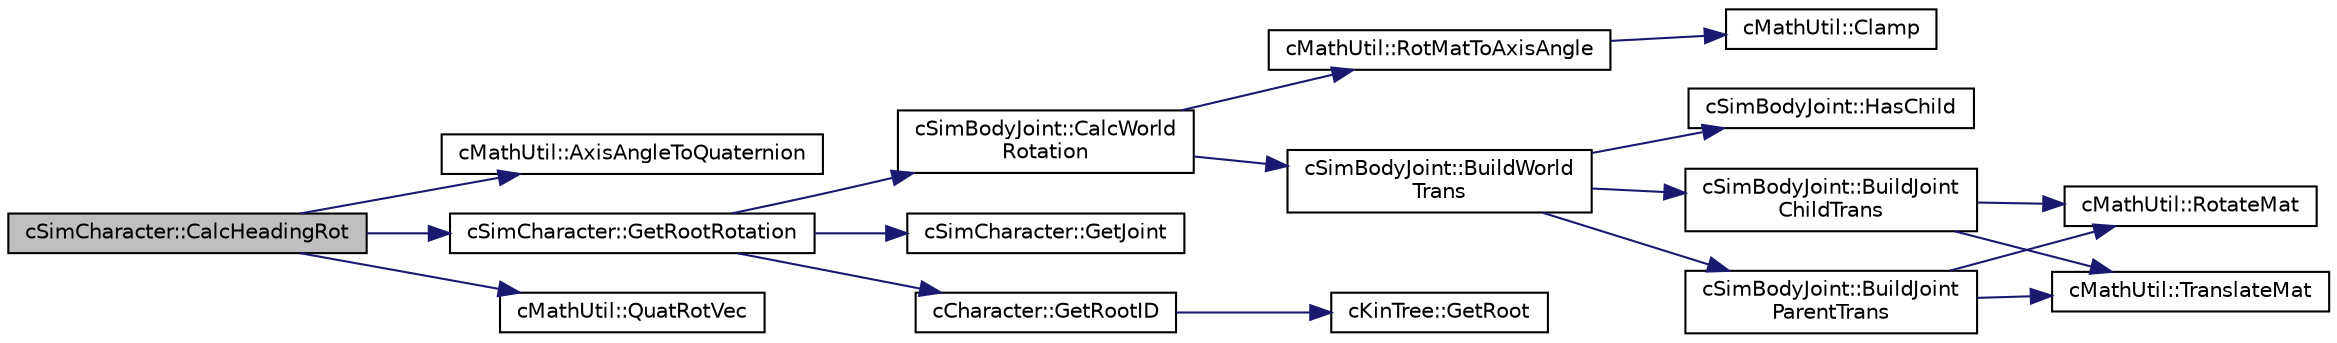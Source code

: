 digraph "cSimCharacter::CalcHeadingRot"
{
 // LATEX_PDF_SIZE
  edge [fontname="Helvetica",fontsize="10",labelfontname="Helvetica",labelfontsize="10"];
  node [fontname="Helvetica",fontsize="10",shape=record];
  rankdir="LR";
  Node1 [label="cSimCharacter::CalcHeadingRot",height=0.2,width=0.4,color="black", fillcolor="grey75", style="filled", fontcolor="black",tooltip=" "];
  Node1 -> Node2 [color="midnightblue",fontsize="10",style="solid",fontname="Helvetica"];
  Node2 [label="cMathUtil::AxisAngleToQuaternion",height=0.2,width=0.4,color="black", fillcolor="white", style="filled",URL="$classc_math_util.html#a2676ee59b4e895344c077468da3b6c8f",tooltip=" "];
  Node1 -> Node3 [color="midnightblue",fontsize="10",style="solid",fontname="Helvetica"];
  Node3 [label="cSimCharacter::GetRootRotation",height=0.2,width=0.4,color="black", fillcolor="white", style="filled",URL="$classc_sim_character.html#a70f5002e3e033a00ea5753e08fc38878",tooltip=" "];
  Node3 -> Node4 [color="midnightblue",fontsize="10",style="solid",fontname="Helvetica"];
  Node4 [label="cSimBodyJoint::CalcWorld\lRotation",height=0.2,width=0.4,color="black", fillcolor="white", style="filled",URL="$classc_sim_body_joint.html#a11a7990aaac57fc7dd13bdf9aff4784f",tooltip=" "];
  Node4 -> Node5 [color="midnightblue",fontsize="10",style="solid",fontname="Helvetica"];
  Node5 [label="cSimBodyJoint::BuildWorld\lTrans",height=0.2,width=0.4,color="black", fillcolor="white", style="filled",URL="$classc_sim_body_joint.html#a033253d748efec2cf6f261ea994a6a62",tooltip=" "];
  Node5 -> Node6 [color="midnightblue",fontsize="10",style="solid",fontname="Helvetica"];
  Node6 [label="cSimBodyJoint::BuildJoint\lChildTrans",height=0.2,width=0.4,color="black", fillcolor="white", style="filled",URL="$classc_sim_body_joint.html#a6f59339830fb1d763a78736818c23ac3",tooltip=" "];
  Node6 -> Node7 [color="midnightblue",fontsize="10",style="solid",fontname="Helvetica"];
  Node7 [label="cMathUtil::RotateMat",height=0.2,width=0.4,color="black", fillcolor="white", style="filled",URL="$classc_math_util.html#a551bc548582ac0db39df5a58feca1f0a",tooltip=" "];
  Node6 -> Node8 [color="midnightblue",fontsize="10",style="solid",fontname="Helvetica"];
  Node8 [label="cMathUtil::TranslateMat",height=0.2,width=0.4,color="black", fillcolor="white", style="filled",URL="$classc_math_util.html#a5550ed48f8beaccbf6827db839ccf542",tooltip=" "];
  Node5 -> Node9 [color="midnightblue",fontsize="10",style="solid",fontname="Helvetica"];
  Node9 [label="cSimBodyJoint::BuildJoint\lParentTrans",height=0.2,width=0.4,color="black", fillcolor="white", style="filled",URL="$classc_sim_body_joint.html#a996f4f4502700fa03bdc896abdee1fe4",tooltip=" "];
  Node9 -> Node7 [color="midnightblue",fontsize="10",style="solid",fontname="Helvetica"];
  Node9 -> Node8 [color="midnightblue",fontsize="10",style="solid",fontname="Helvetica"];
  Node5 -> Node10 [color="midnightblue",fontsize="10",style="solid",fontname="Helvetica"];
  Node10 [label="cSimBodyJoint::HasChild",height=0.2,width=0.4,color="black", fillcolor="white", style="filled",URL="$classc_sim_body_joint.html#a564687afb4acbb768a334263b37720d8",tooltip=" "];
  Node4 -> Node11 [color="midnightblue",fontsize="10",style="solid",fontname="Helvetica"];
  Node11 [label="cMathUtil::RotMatToAxisAngle",height=0.2,width=0.4,color="black", fillcolor="white", style="filled",URL="$classc_math_util.html#a4ff0fa5a8e663a4e806cc8bf7bc138cf",tooltip=" "];
  Node11 -> Node12 [color="midnightblue",fontsize="10",style="solid",fontname="Helvetica"];
  Node12 [label="cMathUtil::Clamp",height=0.2,width=0.4,color="black", fillcolor="white", style="filled",URL="$classc_math_util.html#ac7702e2a05013616d11f03619d9b4f1e",tooltip=" "];
  Node3 -> Node13 [color="midnightblue",fontsize="10",style="solid",fontname="Helvetica"];
  Node13 [label="cSimCharacter::GetJoint",height=0.2,width=0.4,color="black", fillcolor="white", style="filled",URL="$classc_sim_character.html#aa0a30cfb05967fad8b59dd9adfa6f23a",tooltip=" "];
  Node3 -> Node14 [color="midnightblue",fontsize="10",style="solid",fontname="Helvetica"];
  Node14 [label="cCharacter::GetRootID",height=0.2,width=0.4,color="black", fillcolor="white", style="filled",URL="$classc_character.html#a07649022cce07611b977b355f14d489f",tooltip=" "];
  Node14 -> Node15 [color="midnightblue",fontsize="10",style="solid",fontname="Helvetica"];
  Node15 [label="cKinTree::GetRoot",height=0.2,width=0.4,color="black", fillcolor="white", style="filled",URL="$classc_kin_tree.html#a81b9799b03d32762ac820eb0886f369c",tooltip=" "];
  Node1 -> Node16 [color="midnightblue",fontsize="10",style="solid",fontname="Helvetica"];
  Node16 [label="cMathUtil::QuatRotVec",height=0.2,width=0.4,color="black", fillcolor="white", style="filled",URL="$classc_math_util.html#a3a0496ade762f12172414c797da44402",tooltip=" "];
}

